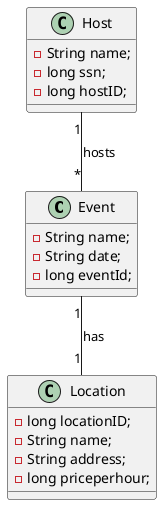 @startuml

class Event{
  - String name;
  - String date;
  - long eventId;
}

class Host{
  - String name;
  - long ssn;
  - long hostID;
}

class Location{
  - long locationID;
  - String name;
  - String address;
  - long priceperhour;
}

Host "1" -- "*" Event : hosts
Event "1" == "1" Location : has

@enduml
